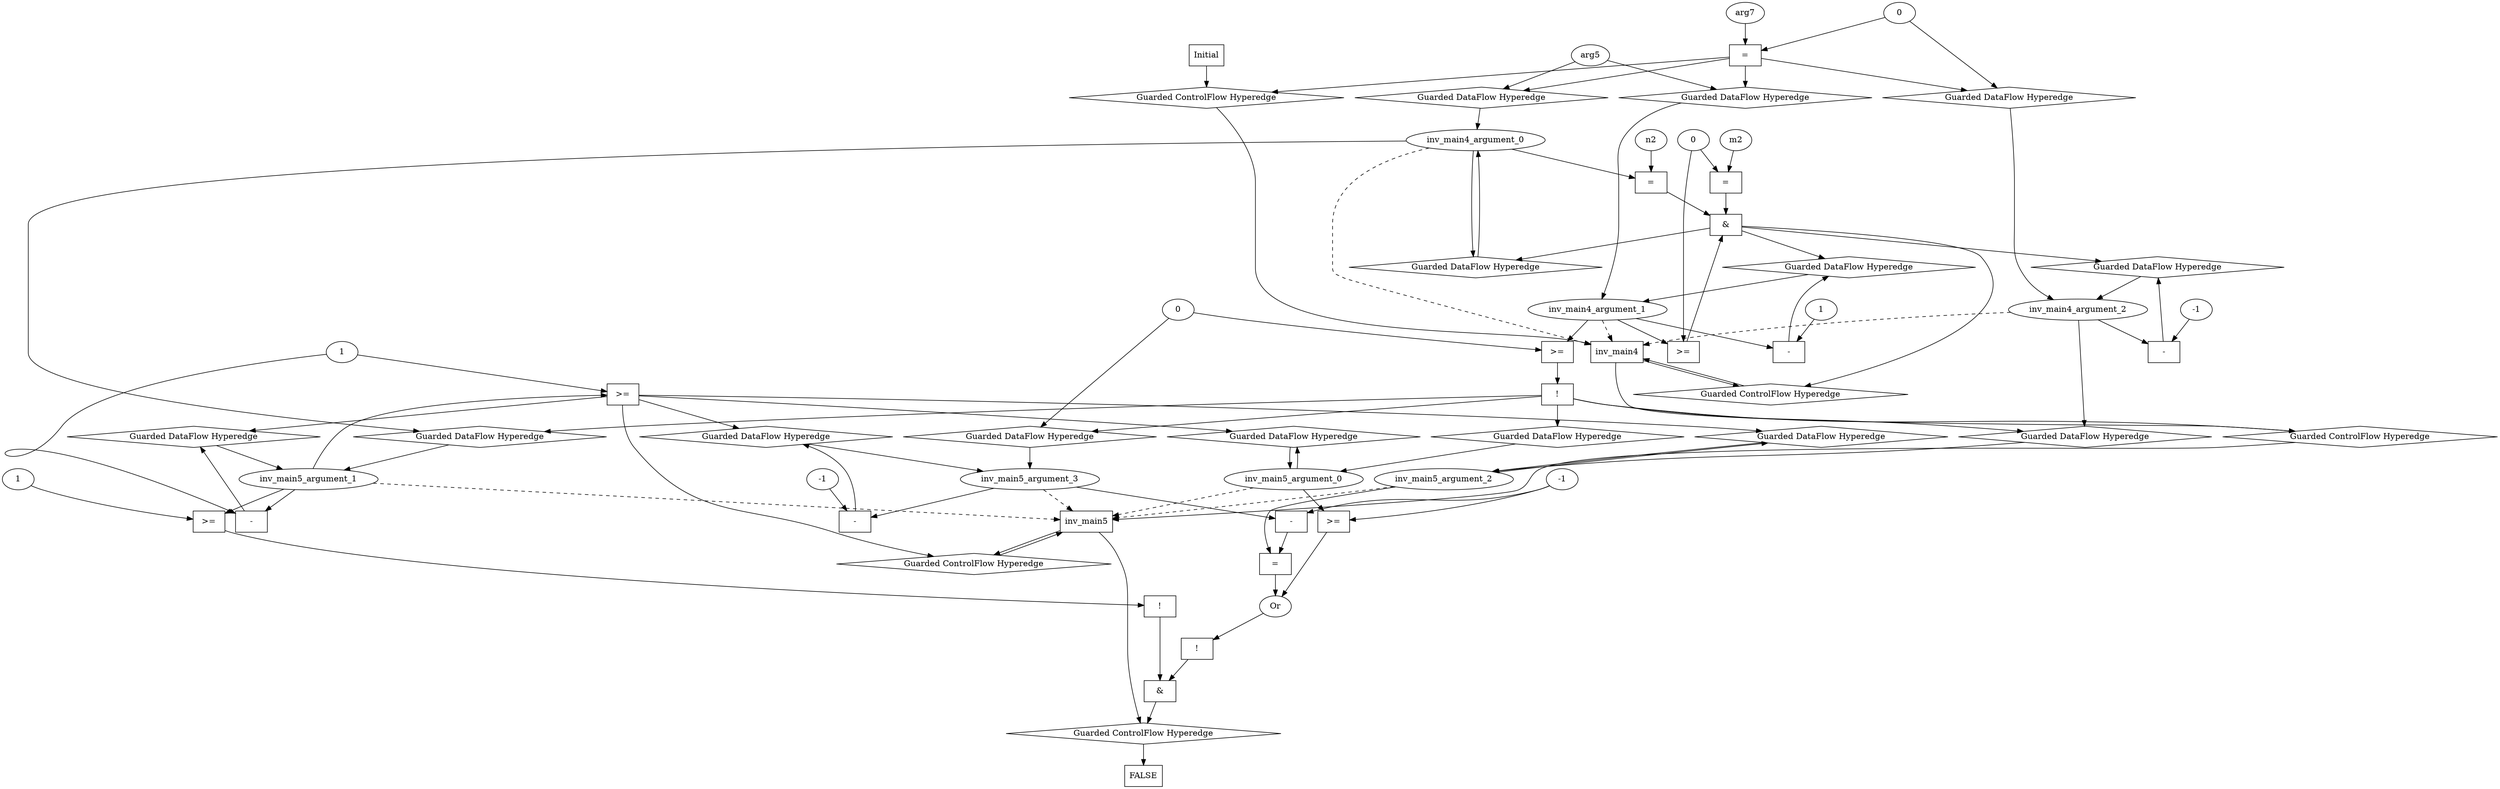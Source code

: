 digraph dag {
inv_main4 [label="inv_main4" shape="rect"];
inv_main5 [label="inv_main5" shape="rect"];
FALSE [label="FALSE" shape="rect"];
Initial [label="Initial" shape="rect"];
ControlFowHyperEdge_0 [label="Guarded ControlFlow Hyperedge" shape="diamond"];
inv_main4 -> ControlFowHyperEdge_0[label=""]
ControlFowHyperEdge_0 -> inv_main5[label=""]
ControlFowHyperEdge_1 [label="Guarded ControlFlow Hyperedge" shape="diamond"];
inv_main4 -> ControlFowHyperEdge_1[label=""]
ControlFowHyperEdge_1 -> inv_main4[label=""]
ControlFowHyperEdge_2 [label="Guarded ControlFlow Hyperedge" shape="diamond"];
inv_main5 -> ControlFowHyperEdge_2[label=""]
ControlFowHyperEdge_2 -> inv_main5[label=""]
ControlFowHyperEdge_3 [label="Guarded ControlFlow Hyperedge" shape="diamond"];
Initial -> ControlFowHyperEdge_3[label=""]
ControlFowHyperEdge_3 -> inv_main4[label=""]
ControlFowHyperEdge_4 [label="Guarded ControlFlow Hyperedge" shape="diamond"];
inv_main5 -> ControlFowHyperEdge_4[label=""]
ControlFowHyperEdge_4 -> FALSE[label=""]
inv_main5_argument_0 [label="inv_main5_argument_0" shape="oval"];
inv_main5_argument_0 -> inv_main5[label="" style="dashed"]
inv_main5_argument_1 [label="inv_main5_argument_1" shape="oval"];
inv_main5_argument_1 -> inv_main5[label="" style="dashed"]
inv_main5_argument_2 [label="inv_main5_argument_2" shape="oval"];
inv_main5_argument_2 -> inv_main5[label="" style="dashed"]
inv_main5_argument_3 [label="inv_main5_argument_3" shape="oval"];
inv_main5_argument_3 -> inv_main5[label="" style="dashed"]
inv_main4_argument_0 [label="inv_main4_argument_0" shape="oval"];
inv_main4_argument_0 -> inv_main4[label="" style="dashed"]
inv_main4_argument_1 [label="inv_main4_argument_1" shape="oval"];
inv_main4_argument_1 -> inv_main4[label="" style="dashed"]
inv_main4_argument_2 [label="inv_main4_argument_2" shape="oval"];
inv_main4_argument_2 -> inv_main4[label="" style="dashed"]

xxxinv_main5___inv_main4_0xxxguard_0_node_0 [label="!" shape="rect"];
xxxinv_main5___inv_main4_0xxxguard_0_node_1 [label=">=" shape="rect"];
xxxinv_main5___inv_main4_0xxxguard_0_node_1->xxxinv_main5___inv_main4_0xxxguard_0_node_0
inv_main4_argument_1->xxxinv_main5___inv_main4_0xxxguard_0_node_1
xxxinv_main5___inv_main4_0xxxdataFlow1_node_0->xxxinv_main5___inv_main4_0xxxguard_0_node_1

xxxinv_main5___inv_main4_0xxxguard_0_node_0->ControlFowHyperEdge_0 [label=""];

inv_main4_argument_0->DataFowHyperEdge_0_inv_main5_argument_1 [label=""];
xxxinv_main5___inv_main4_0xxxdataFlow1_node_0 [label="0"];

xxxinv_main5___inv_main4_0xxxdataFlow1_node_0->DataFowHyperEdge_0_inv_main5_argument_3 [label=""];
xxxinv_main4___inv_main4_1xxx_and [label="&" shape="rect"];
xxxinv_main4___inv_main4_1xxxguard_0_node_0 [label=">=" shape="rect"];
xxxinv_main4___inv_main4_1xxxguard_0_node_2 [label="0"];
inv_main4_argument_1->xxxinv_main4___inv_main4_1xxxguard_0_node_0
xxxinv_main4___inv_main4_1xxxguard_0_node_2->xxxinv_main4___inv_main4_1xxxguard_0_node_0

xxxinv_main4___inv_main4_1xxxguard_0_node_0->xxxinv_main4___inv_main4_1xxx_and [label=""];
xxxinv_main4___inv_main4_1xxxguard1_node_0 [label="=" shape="rect"];
xxxinv_main4___inv_main4_1xxxguard1_node_1 [label="n2"];
xxxinv_main4___inv_main4_1xxxguard1_node_1->xxxinv_main4___inv_main4_1xxxguard1_node_0
inv_main4_argument_0->xxxinv_main4___inv_main4_1xxxguard1_node_0

xxxinv_main4___inv_main4_1xxxguard1_node_0->xxxinv_main4___inv_main4_1xxx_and [label=""];
xxxinv_main4___inv_main4_1xxxguard2_node_0 [label="=" shape="rect"];
xxxinv_main4___inv_main4_1xxxguard2_node_1 [label="m2"];
xxxinv_main4___inv_main4_1xxxguard2_node_1->xxxinv_main4___inv_main4_1xxxguard2_node_0
xxxinv_main4___inv_main4_1xxxguard_0_node_2->xxxinv_main4___inv_main4_1xxxguard2_node_0

xxxinv_main4___inv_main4_1xxxguard2_node_0->xxxinv_main4___inv_main4_1xxx_and [label=""];
xxxinv_main4___inv_main4_1xxx_and->ControlFowHyperEdge_1 [label=""];
xxxinv_main4___inv_main4_1xxxdataFlow_0_node_0 [label="-" shape="rect"];
xxxinv_main4___inv_main4_1xxxdataFlow_0_node_2 [label="1"];
inv_main4_argument_1->xxxinv_main4___inv_main4_1xxxdataFlow_0_node_0
xxxinv_main4___inv_main4_1xxxdataFlow_0_node_2->xxxinv_main4___inv_main4_1xxxdataFlow_0_node_0

xxxinv_main4___inv_main4_1xxxdataFlow_0_node_0->DataFowHyperEdge_1_inv_main4_argument_1 [label=""];
xxxinv_main4___inv_main4_1xxxdataFlow1_node_0 [label="-" shape="rect"];
xxxinv_main4___inv_main4_1xxxdataFlow1_node_2 [label="-1"];
inv_main4_argument_2->xxxinv_main4___inv_main4_1xxxdataFlow1_node_0
xxxinv_main4___inv_main4_1xxxdataFlow1_node_2->xxxinv_main4___inv_main4_1xxxdataFlow1_node_0

xxxinv_main4___inv_main4_1xxxdataFlow1_node_0->DataFowHyperEdge_1_inv_main4_argument_2 [label=""];
xxxinv_main5___inv_main5_2xxxguard_0_node_0 [label=">=" shape="rect"];
inv_main5_argument_1->xxxinv_main5___inv_main5_2xxxguard_0_node_0
xxxinv_main5___inv_main5_2xxxdataFlow_0_node_2->xxxinv_main5___inv_main5_2xxxguard_0_node_0

xxxinv_main5___inv_main5_2xxxguard_0_node_0->ControlFowHyperEdge_2 [label=""];
xxxinv_main5___inv_main5_2xxxdataFlow_0_node_0 [label="-" shape="rect"];
xxxinv_main5___inv_main5_2xxxdataFlow_0_node_2 [label="1"];
inv_main5_argument_1->xxxinv_main5___inv_main5_2xxxdataFlow_0_node_0
xxxinv_main5___inv_main5_2xxxdataFlow_0_node_2->xxxinv_main5___inv_main5_2xxxdataFlow_0_node_0

xxxinv_main5___inv_main5_2xxxdataFlow_0_node_0->DataFowHyperEdge_2_inv_main5_argument_1 [label=""];
xxxinv_main5___inv_main5_2xxxdataFlow1_node_0 [label="-" shape="rect"];
xxxinv_main5___inv_main5_2xxxdataFlow1_node_2 [label="-1"];
inv_main5_argument_3->xxxinv_main5___inv_main5_2xxxdataFlow1_node_0
xxxinv_main5___inv_main5_2xxxdataFlow1_node_2->xxxinv_main5___inv_main5_2xxxdataFlow1_node_0

xxxinv_main5___inv_main5_2xxxdataFlow1_node_0->DataFowHyperEdge_2_inv_main5_argument_3 [label=""];
xxxinv_main4___Initial_3xxxguard_0_node_0 [label="=" shape="rect"];
xxxinv_main4___Initial_3xxxguard_0_node_2 [label="arg7"];
xxxinv_main4___Initial_3xxxdataFlow2_node_0->xxxinv_main4___Initial_3xxxguard_0_node_0
xxxinv_main4___Initial_3xxxguard_0_node_2->xxxinv_main4___Initial_3xxxguard_0_node_0

xxxinv_main4___Initial_3xxxguard_0_node_0->ControlFowHyperEdge_3 [label=""];
xxxinv_main4___Initial_3xxxdataFlow_0_node_0 [label="arg5"];

xxxinv_main4___Initial_3xxxdataFlow_0_node_0->DataFowHyperEdge_3_inv_main4_argument_0 [label=""];

xxxinv_main4___Initial_3xxxdataFlow_0_node_0->DataFowHyperEdge_3_inv_main4_argument_1 [label=""];
xxxinv_main4___Initial_3xxxdataFlow2_node_0 [label="0"];

xxxinv_main4___Initial_3xxxdataFlow2_node_0->DataFowHyperEdge_3_inv_main4_argument_2 [label=""];
xxxFALSE___inv_main5_4xxx_and [label="&" shape="rect"];
xxxFALSE___inv_main5_4xxxguard_0_node_0 [label="!" shape="rect"];
xxxFALSE___inv_main5_4xxxguard_0_node_1 [label="Or"];
xxxFALSE___inv_main5_4xxxguard_0_node_2 [label=">=" shape="rect"];
xxxFALSE___inv_main5_4xxxguard_0_node_3 [label="-1"];
xxxFALSE___inv_main5_4xxxguard_0_node_5 [label="=" shape="rect"];
xxxFALSE___inv_main5_4xxxguard_0_node_7 [label="-" shape="rect"];
xxxFALSE___inv_main5_4xxxguard_0_node_1->xxxFALSE___inv_main5_4xxxguard_0_node_0
xxxFALSE___inv_main5_4xxxguard_0_node_2->xxxFALSE___inv_main5_4xxxguard_0_node_1
xxxFALSE___inv_main5_4xxxguard_0_node_5->xxxFALSE___inv_main5_4xxxguard_0_node_1
xxxFALSE___inv_main5_4xxxguard_0_node_3->xxxFALSE___inv_main5_4xxxguard_0_node_2
inv_main5_argument_0->xxxFALSE___inv_main5_4xxxguard_0_node_2
inv_main5_argument_2->xxxFALSE___inv_main5_4xxxguard_0_node_5
xxxFALSE___inv_main5_4xxxguard_0_node_7->xxxFALSE___inv_main5_4xxxguard_0_node_5
inv_main5_argument_3->xxxFALSE___inv_main5_4xxxguard_0_node_7
xxxFALSE___inv_main5_4xxxguard_0_node_3->xxxFALSE___inv_main5_4xxxguard_0_node_7

xxxFALSE___inv_main5_4xxxguard_0_node_0->xxxFALSE___inv_main5_4xxx_and [label=""];
xxxFALSE___inv_main5_4xxxguard1_node_0 [label="!" shape="rect"];
xxxFALSE___inv_main5_4xxxguard1_node_1 [label=">=" shape="rect"];
xxxFALSE___inv_main5_4xxxguard1_node_3 [label="1"];
xxxFALSE___inv_main5_4xxxguard1_node_1->xxxFALSE___inv_main5_4xxxguard1_node_0
inv_main5_argument_1->xxxFALSE___inv_main5_4xxxguard1_node_1
xxxFALSE___inv_main5_4xxxguard1_node_3->xxxFALSE___inv_main5_4xxxguard1_node_1

xxxFALSE___inv_main5_4xxxguard1_node_0->xxxFALSE___inv_main5_4xxx_and [label=""];
xxxFALSE___inv_main5_4xxx_and->ControlFowHyperEdge_4 [label=""];
DataFowHyperEdge_0_inv_main5_argument_0 [label="Guarded DataFlow Hyperedge" shape="diamond"];
DataFowHyperEdge_0_inv_main5_argument_0 -> inv_main5_argument_0[label=""]
xxxinv_main5___inv_main4_0xxxguard_0_node_0 -> DataFowHyperEdge_0_inv_main5_argument_0[label=""]
DataFowHyperEdge_0_inv_main5_argument_1 [label="Guarded DataFlow Hyperedge" shape="diamond"];
DataFowHyperEdge_0_inv_main5_argument_1 -> inv_main5_argument_1[label=""]
xxxinv_main5___inv_main4_0xxxguard_0_node_0 -> DataFowHyperEdge_0_inv_main5_argument_1[label=""]
DataFowHyperEdge_0_inv_main5_argument_2 [label="Guarded DataFlow Hyperedge" shape="diamond"];
DataFowHyperEdge_0_inv_main5_argument_2 -> inv_main5_argument_2[label=""]
xxxinv_main5___inv_main4_0xxxguard_0_node_0 -> DataFowHyperEdge_0_inv_main5_argument_2[label=""]
DataFowHyperEdge_0_inv_main5_argument_3 [label="Guarded DataFlow Hyperedge" shape="diamond"];
DataFowHyperEdge_0_inv_main5_argument_3 -> inv_main5_argument_3[label=""]
xxxinv_main5___inv_main4_0xxxguard_0_node_0 -> DataFowHyperEdge_0_inv_main5_argument_3[label=""]
DataFowHyperEdge_1_inv_main4_argument_0 [label="Guarded DataFlow Hyperedge" shape="diamond"];
DataFowHyperEdge_1_inv_main4_argument_0 -> inv_main4_argument_0[label=""]
xxxinv_main4___inv_main4_1xxx_and -> DataFowHyperEdge_1_inv_main4_argument_0[label=""]
DataFowHyperEdge_1_inv_main4_argument_1 [label="Guarded DataFlow Hyperedge" shape="diamond"];
DataFowHyperEdge_1_inv_main4_argument_1 -> inv_main4_argument_1[label=""]
xxxinv_main4___inv_main4_1xxx_and -> DataFowHyperEdge_1_inv_main4_argument_1[label=""]
DataFowHyperEdge_1_inv_main4_argument_2 [label="Guarded DataFlow Hyperedge" shape="diamond"];
DataFowHyperEdge_1_inv_main4_argument_2 -> inv_main4_argument_2[label=""]
xxxinv_main4___inv_main4_1xxx_and -> DataFowHyperEdge_1_inv_main4_argument_2[label=""]
DataFowHyperEdge_2_inv_main5_argument_0 [label="Guarded DataFlow Hyperedge" shape="diamond"];
DataFowHyperEdge_2_inv_main5_argument_0 -> inv_main5_argument_0[label=""]
xxxinv_main5___inv_main5_2xxxguard_0_node_0 -> DataFowHyperEdge_2_inv_main5_argument_0[label=""]
DataFowHyperEdge_2_inv_main5_argument_1 [label="Guarded DataFlow Hyperedge" shape="diamond"];
DataFowHyperEdge_2_inv_main5_argument_1 -> inv_main5_argument_1[label=""]
xxxinv_main5___inv_main5_2xxxguard_0_node_0 -> DataFowHyperEdge_2_inv_main5_argument_1[label=""]
DataFowHyperEdge_2_inv_main5_argument_2 [label="Guarded DataFlow Hyperedge" shape="diamond"];
DataFowHyperEdge_2_inv_main5_argument_2 -> inv_main5_argument_2[label=""]
xxxinv_main5___inv_main5_2xxxguard_0_node_0 -> DataFowHyperEdge_2_inv_main5_argument_2[label=""]
DataFowHyperEdge_2_inv_main5_argument_3 [label="Guarded DataFlow Hyperedge" shape="diamond"];
DataFowHyperEdge_2_inv_main5_argument_3 -> inv_main5_argument_3[label=""]
xxxinv_main5___inv_main5_2xxxguard_0_node_0 -> DataFowHyperEdge_2_inv_main5_argument_3[label=""]
DataFowHyperEdge_3_inv_main4_argument_0 [label="Guarded DataFlow Hyperedge" shape="diamond"];
DataFowHyperEdge_3_inv_main4_argument_0 -> inv_main4_argument_0[label=""]
xxxinv_main4___Initial_3xxxguard_0_node_0 -> DataFowHyperEdge_3_inv_main4_argument_0[label=""]
DataFowHyperEdge_3_inv_main4_argument_1 [label="Guarded DataFlow Hyperedge" shape="diamond"];
DataFowHyperEdge_3_inv_main4_argument_1 -> inv_main4_argument_1[label=""]
xxxinv_main4___Initial_3xxxguard_0_node_0 -> DataFowHyperEdge_3_inv_main4_argument_1[label=""]
DataFowHyperEdge_3_inv_main4_argument_2 [label="Guarded DataFlow Hyperedge" shape="diamond"];
DataFowHyperEdge_3_inv_main4_argument_2 -> inv_main4_argument_2[label=""]
xxxinv_main4___Initial_3xxxguard_0_node_0 -> DataFowHyperEdge_3_inv_main4_argument_2[label=""]
inv_main4_argument_2 -> DataFowHyperEdge_0_inv_main5_argument_2[label=""]
inv_main4_argument_0 -> DataFowHyperEdge_1_inv_main4_argument_0[label=""]
inv_main5_argument_0 -> DataFowHyperEdge_2_inv_main5_argument_0[label=""]
inv_main5_argument_2 -> DataFowHyperEdge_2_inv_main5_argument_2[label=""]
}

